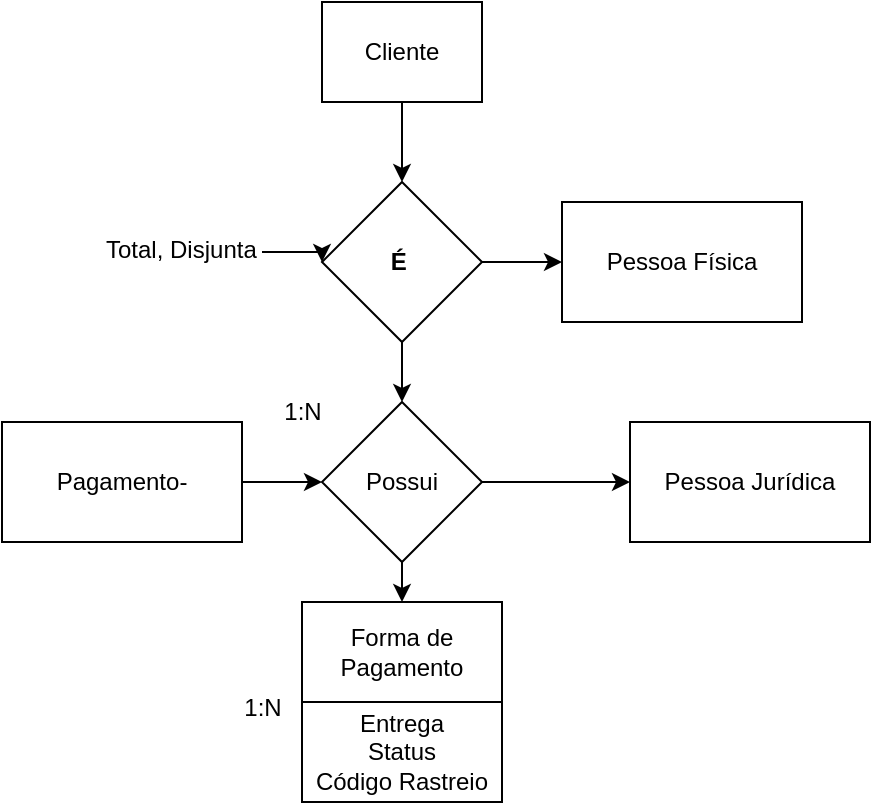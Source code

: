 <mxfile version="26.2.4">
  <diagram name="Página-1" id="vQ52XXXww7faGqjLVmU5">
    <mxGraphModel dx="1044" dy="527" grid="1" gridSize="10" guides="1" tooltips="1" connect="1" arrows="1" fold="1" page="1" pageScale="1" pageWidth="827" pageHeight="1169" math="0" shadow="0">
      <root>
        <mxCell id="0" />
        <mxCell id="1" parent="0" />
        <mxCell id="tZCrQDjTQzPs6ZBjDQW9-7" value="" style="edgeStyle=orthogonalEdgeStyle;rounded=0;orthogonalLoop=1;jettySize=auto;html=1;exitX=0.5;exitY=1;exitDx=0;exitDy=0;" edge="1" parent="1" source="tZCrQDjTQzPs6ZBjDQW9-24" target="tZCrQDjTQzPs6ZBjDQW9-6">
          <mxGeometry relative="1" as="geometry">
            <mxPoint x="175" y="140" as="sourcePoint" />
          </mxGeometry>
        </mxCell>
        <mxCell id="tZCrQDjTQzPs6ZBjDQW9-9" value="" style="edgeStyle=orthogonalEdgeStyle;rounded=0;orthogonalLoop=1;jettySize=auto;html=1;" edge="1" parent="1" source="tZCrQDjTQzPs6ZBjDQW9-6" target="tZCrQDjTQzPs6ZBjDQW9-8">
          <mxGeometry relative="1" as="geometry" />
        </mxCell>
        <mxCell id="tZCrQDjTQzPs6ZBjDQW9-26" style="edgeStyle=orthogonalEdgeStyle;rounded=0;orthogonalLoop=1;jettySize=auto;html=1;exitX=0.5;exitY=1;exitDx=0;exitDy=0;" edge="1" parent="1" source="tZCrQDjTQzPs6ZBjDQW9-6" target="tZCrQDjTQzPs6ZBjDQW9-18">
          <mxGeometry relative="1" as="geometry" />
        </mxCell>
        <mxCell id="tZCrQDjTQzPs6ZBjDQW9-6" value="&lt;strong data-end=&quot;400&quot; data-start=&quot;393&quot;&gt;É&lt;/strong&gt;&amp;nbsp;" style="rhombus;whiteSpace=wrap;html=1;" vertex="1" parent="1">
          <mxGeometry x="200" y="180" width="80" height="80" as="geometry" />
        </mxCell>
        <mxCell id="tZCrQDjTQzPs6ZBjDQW9-8" value="Pessoa Física" style="whiteSpace=wrap;html=1;" vertex="1" parent="1">
          <mxGeometry x="320" y="190" width="120" height="60" as="geometry" />
        </mxCell>
        <mxCell id="tZCrQDjTQzPs6ZBjDQW9-10" value="Pessoa Jurídica" style="whiteSpace=wrap;html=1;" vertex="1" parent="1">
          <mxGeometry x="354" y="300" width="120" height="60" as="geometry" />
        </mxCell>
        <mxCell id="tZCrQDjTQzPs6ZBjDQW9-20" style="edgeStyle=orthogonalEdgeStyle;rounded=0;orthogonalLoop=1;jettySize=auto;html=1;exitX=1;exitY=0.5;exitDx=0;exitDy=0;" edge="1" parent="1" source="tZCrQDjTQzPs6ZBjDQW9-12" target="tZCrQDjTQzPs6ZBjDQW9-18">
          <mxGeometry relative="1" as="geometry">
            <Array as="points">
              <mxPoint x="260" y="330" />
              <mxPoint x="260" y="330" />
            </Array>
          </mxGeometry>
        </mxCell>
        <mxCell id="tZCrQDjTQzPs6ZBjDQW9-12" value="Pagamento-" style="rounded=0;whiteSpace=wrap;html=1;" vertex="1" parent="1">
          <mxGeometry x="40" y="300" width="120" height="60" as="geometry" />
        </mxCell>
        <mxCell id="tZCrQDjTQzPs6ZBjDQW9-13" value="Forma de Pagamento" style="rounded=0;whiteSpace=wrap;html=1;" vertex="1" parent="1">
          <mxGeometry x="190" y="390" width="100" height="50" as="geometry" />
        </mxCell>
        <mxCell id="tZCrQDjTQzPs6ZBjDQW9-31" style="edgeStyle=orthogonalEdgeStyle;rounded=0;orthogonalLoop=1;jettySize=auto;html=1;exitX=0.5;exitY=1;exitDx=0;exitDy=0;entryX=0.5;entryY=0;entryDx=0;entryDy=0;" edge="1" parent="1" source="tZCrQDjTQzPs6ZBjDQW9-18" target="tZCrQDjTQzPs6ZBjDQW9-13">
          <mxGeometry relative="1" as="geometry" />
        </mxCell>
        <mxCell id="tZCrQDjTQzPs6ZBjDQW9-33" style="edgeStyle=orthogonalEdgeStyle;rounded=0;orthogonalLoop=1;jettySize=auto;html=1;exitX=1;exitY=0.5;exitDx=0;exitDy=0;entryX=0;entryY=0.5;entryDx=0;entryDy=0;" edge="1" parent="1" source="tZCrQDjTQzPs6ZBjDQW9-18" target="tZCrQDjTQzPs6ZBjDQW9-10">
          <mxGeometry relative="1" as="geometry" />
        </mxCell>
        <mxCell id="tZCrQDjTQzPs6ZBjDQW9-18" value="Possui" style="rhombus;whiteSpace=wrap;html=1;" vertex="1" parent="1">
          <mxGeometry x="200" y="290" width="80" height="80" as="geometry" />
        </mxCell>
        <mxCell id="tZCrQDjTQzPs6ZBjDQW9-23" value="Entrega&lt;div&gt;&lt;span style=&quot;background-color: transparent; color: light-dark(rgb(0, 0, 0), rgb(255, 255, 255));&quot;&gt;Status&lt;/span&gt;&lt;/div&gt;&lt;div&gt;Código Rastreio&lt;/div&gt;" style="rounded=0;whiteSpace=wrap;html=1;" vertex="1" parent="1">
          <mxGeometry x="190" y="440" width="100" height="50" as="geometry" />
        </mxCell>
        <mxCell id="tZCrQDjTQzPs6ZBjDQW9-24" value="Cliente" style="rounded=0;whiteSpace=wrap;html=1;" vertex="1" parent="1">
          <mxGeometry x="200" y="90" width="80" height="50" as="geometry" />
        </mxCell>
        <mxCell id="tZCrQDjTQzPs6ZBjDQW9-27" value="&lt;span style=&quot;text-wrap-mode: wrap;&quot;&gt;1:N&lt;/span&gt;" style="text;html=1;align=center;verticalAlign=middle;resizable=0;points=[];autosize=1;strokeColor=none;fillColor=none;" vertex="1" parent="1">
          <mxGeometry x="170" y="280" width="40" height="30" as="geometry" />
        </mxCell>
        <mxCell id="tZCrQDjTQzPs6ZBjDQW9-29" style="edgeStyle=orthogonalEdgeStyle;rounded=0;orthogonalLoop=1;jettySize=auto;html=1;exitX=1;exitY=0.5;exitDx=0;exitDy=0;entryX=0;entryY=0.5;entryDx=0;entryDy=0;" edge="1" parent="1" source="tZCrQDjTQzPs6ZBjDQW9-28" target="tZCrQDjTQzPs6ZBjDQW9-6">
          <mxGeometry relative="1" as="geometry" />
        </mxCell>
        <mxCell id="tZCrQDjTQzPs6ZBjDQW9-28" value="Total, Disjunta" style="text;whiteSpace=wrap;" vertex="1" parent="1">
          <mxGeometry x="90" y="200" width="80" height="30" as="geometry" />
        </mxCell>
        <mxCell id="tZCrQDjTQzPs6ZBjDQW9-32" value="&lt;span style=&quot;text-wrap-mode: wrap;&quot;&gt;1:N&lt;/span&gt;" style="text;html=1;align=center;verticalAlign=middle;resizable=0;points=[];autosize=1;strokeColor=none;fillColor=none;" vertex="1" parent="1">
          <mxGeometry x="150" y="428" width="40" height="30" as="geometry" />
        </mxCell>
      </root>
    </mxGraphModel>
  </diagram>
</mxfile>
